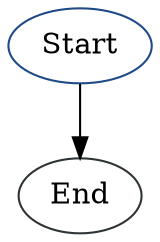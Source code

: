 digraph StartEnd {
node1 [label="Start", color="#204a87"]
node2 [label="End", color="#2e3436"]

node1 -> node2
}
